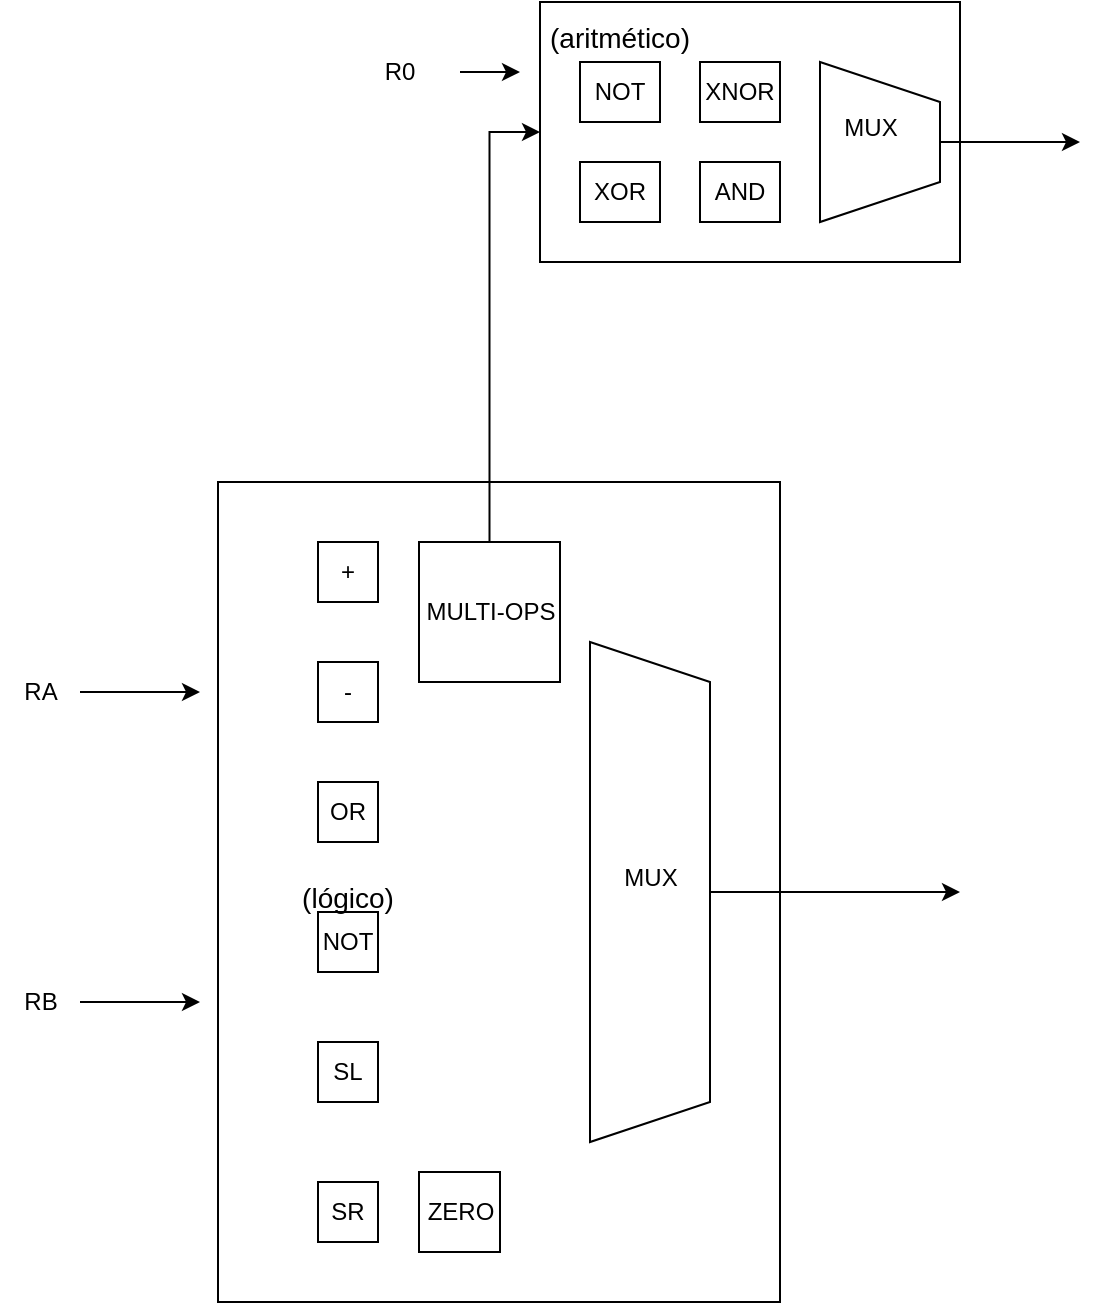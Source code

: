 <mxfile version="27.1.1">
  <diagram name="PÃ¡gina-1" id="wjpMNCQlULNt_7o0CSOt">
    <mxGraphModel dx="1301" dy="799" grid="1" gridSize="10" guides="1" tooltips="1" connect="1" arrows="1" fold="1" page="1" pageScale="1" pageWidth="827" pageHeight="1169" math="0" shadow="0">
      <root>
        <mxCell id="0" />
        <mxCell id="1" parent="0" />
        <mxCell id="pXhN5apPgbjw7_3pU-Wd-1" value="" style="whiteSpace=wrap;html=1;" parent="1" vertex="1">
          <mxGeometry x="239" y="510" width="281" height="410" as="geometry" />
        </mxCell>
        <mxCell id="pXhN5apPgbjw7_3pU-Wd-3" value="+" style="whiteSpace=wrap;html=1;" parent="1" vertex="1">
          <mxGeometry x="289" y="540" width="30" height="30" as="geometry" />
        </mxCell>
        <mxCell id="pXhN5apPgbjw7_3pU-Wd-4" value="NOT" style="whiteSpace=wrap;html=1;" parent="1" vertex="1">
          <mxGeometry x="289" y="725" width="30" height="30" as="geometry" />
        </mxCell>
        <mxCell id="pXhN5apPgbjw7_3pU-Wd-6" value="OR" style="whiteSpace=wrap;html=1;" parent="1" vertex="1">
          <mxGeometry x="289" y="660" width="30" height="30" as="geometry" />
        </mxCell>
        <mxCell id="pXhN5apPgbjw7_3pU-Wd-8" value="-" style="whiteSpace=wrap;html=1;" parent="1" vertex="1">
          <mxGeometry x="289" y="600" width="30" height="30" as="geometry" />
        </mxCell>
        <mxCell id="pXhN5apPgbjw7_3pU-Wd-9" value="SL" style="whiteSpace=wrap;html=1;" parent="1" vertex="1">
          <mxGeometry x="289" y="790" width="30" height="30" as="geometry" />
        </mxCell>
        <mxCell id="pXhN5apPgbjw7_3pU-Wd-10" value="SR" style="whiteSpace=wrap;html=1;" parent="1" vertex="1">
          <mxGeometry x="289" y="860" width="30" height="30" as="geometry" />
        </mxCell>
        <mxCell id="UletXSA8wV_9DIR7e6r4-6" style="edgeStyle=orthogonalEdgeStyle;rounded=0;orthogonalLoop=1;jettySize=auto;html=1;exitX=0.5;exitY=0;exitDx=0;exitDy=0;" edge="1" parent="1" source="pXhN5apPgbjw7_3pU-Wd-11">
          <mxGeometry relative="1" as="geometry">
            <mxPoint x="610" y="715" as="targetPoint" />
          </mxGeometry>
        </mxCell>
        <mxCell id="pXhN5apPgbjw7_3pU-Wd-11" value="" style="shape=trapezoid;perimeter=trapezoidPerimeter;whiteSpace=wrap;html=1;fixedSize=1;rotation=90;" parent="1" vertex="1">
          <mxGeometry x="330" y="685" width="250" height="60" as="geometry" />
        </mxCell>
        <mxCell id="pXhN5apPgbjw7_3pU-Wd-13" value="&lt;div&gt;MUX&lt;/div&gt;&lt;div&gt;&lt;br&gt;&lt;/div&gt;" style="text;html=1;align=center;verticalAlign=middle;resizable=0;points=[];autosize=1;strokeColor=none;fillColor=none;" parent="1" vertex="1">
          <mxGeometry x="430" y="695" width="50" height="40" as="geometry" />
        </mxCell>
        <mxCell id="pXhN5apPgbjw7_3pU-Wd-14" value="ZERO" style="whiteSpace=wrap;html=1;" parent="1" vertex="1">
          <mxGeometry x="339.5" y="855" width="40.5" height="40" as="geometry" />
        </mxCell>
        <mxCell id="UletXSA8wV_9DIR7e6r4-8" style="edgeStyle=orthogonalEdgeStyle;rounded=0;orthogonalLoop=1;jettySize=auto;html=1;" edge="1" parent="1" source="pXhN5apPgbjw7_3pU-Wd-15">
          <mxGeometry relative="1" as="geometry">
            <mxPoint x="230" y="615" as="targetPoint" />
          </mxGeometry>
        </mxCell>
        <mxCell id="pXhN5apPgbjw7_3pU-Wd-15" value="RA" style="text;html=1;align=center;verticalAlign=middle;resizable=0;points=[];autosize=1;strokeColor=none;fillColor=none;" parent="1" vertex="1">
          <mxGeometry x="130" y="600" width="40" height="30" as="geometry" />
        </mxCell>
        <mxCell id="UletXSA8wV_9DIR7e6r4-9" style="edgeStyle=orthogonalEdgeStyle;rounded=0;orthogonalLoop=1;jettySize=auto;html=1;" edge="1" parent="1" source="pXhN5apPgbjw7_3pU-Wd-16">
          <mxGeometry relative="1" as="geometry">
            <mxPoint x="230" y="770" as="targetPoint" />
          </mxGeometry>
        </mxCell>
        <mxCell id="pXhN5apPgbjw7_3pU-Wd-16" value="RB" style="text;html=1;align=center;verticalAlign=middle;resizable=0;points=[];autosize=1;strokeColor=none;fillColor=none;" parent="1" vertex="1">
          <mxGeometry x="130" y="755" width="40" height="30" as="geometry" />
        </mxCell>
        <mxCell id="UletXSA8wV_9DIR7e6r4-10" style="edgeStyle=orthogonalEdgeStyle;rounded=0;orthogonalLoop=1;jettySize=auto;html=1;entryX=0;entryY=0.5;entryDx=0;entryDy=0;" edge="1" parent="1" source="UletXSA8wV_9DIR7e6r4-4" target="UletXSA8wV_9DIR7e6r4-12">
          <mxGeometry relative="1" as="geometry">
            <mxPoint x="340" y="400" as="targetPoint" />
          </mxGeometry>
        </mxCell>
        <mxCell id="UletXSA8wV_9DIR7e6r4-4" value="MULTI-OPS" style="rounded=0;whiteSpace=wrap;html=1;" vertex="1" parent="1">
          <mxGeometry x="339.5" y="540" width="70.5" height="70" as="geometry" />
        </mxCell>
        <mxCell id="UletXSA8wV_9DIR7e6r4-12" value="" style="rounded=0;whiteSpace=wrap;html=1;" vertex="1" parent="1">
          <mxGeometry x="400" y="270" width="210" height="130" as="geometry" />
        </mxCell>
        <mxCell id="UletXSA8wV_9DIR7e6r4-14" value="AND" style="whiteSpace=wrap;html=1;" vertex="1" parent="1">
          <mxGeometry x="480" y="350" width="40" height="30" as="geometry" />
        </mxCell>
        <mxCell id="UletXSA8wV_9DIR7e6r4-16" value="&lt;div&gt;XOR&lt;/div&gt;" style="whiteSpace=wrap;html=1;" vertex="1" parent="1">
          <mxGeometry x="420" y="350" width="40" height="30" as="geometry" />
        </mxCell>
        <mxCell id="UletXSA8wV_9DIR7e6r4-17" value="XNOR" style="whiteSpace=wrap;html=1;" vertex="1" parent="1">
          <mxGeometry x="480" y="300" width="40" height="30" as="geometry" />
        </mxCell>
        <mxCell id="UletXSA8wV_9DIR7e6r4-18" value="NOT" style="whiteSpace=wrap;html=1;" vertex="1" parent="1">
          <mxGeometry x="420" y="300" width="40" height="30" as="geometry" />
        </mxCell>
        <mxCell id="UletXSA8wV_9DIR7e6r4-19" style="edgeStyle=orthogonalEdgeStyle;rounded=0;orthogonalLoop=1;jettySize=auto;html=1;exitX=0.5;exitY=1;exitDx=0;exitDy=0;" edge="1" parent="1" source="UletXSA8wV_9DIR7e6r4-18" target="UletXSA8wV_9DIR7e6r4-18">
          <mxGeometry relative="1" as="geometry" />
        </mxCell>
        <mxCell id="UletXSA8wV_9DIR7e6r4-21" style="edgeStyle=orthogonalEdgeStyle;rounded=0;orthogonalLoop=1;jettySize=auto;html=1;" edge="1" parent="1" source="UletXSA8wV_9DIR7e6r4-22">
          <mxGeometry relative="1" as="geometry">
            <mxPoint x="670" y="340" as="targetPoint" />
          </mxGeometry>
        </mxCell>
        <mxCell id="UletXSA8wV_9DIR7e6r4-20" value="" style="shape=trapezoid;perimeter=trapezoidPerimeter;whiteSpace=wrap;html=1;fixedSize=1;rotation=90;" vertex="1" parent="1">
          <mxGeometry x="530" y="310" width="80" height="60" as="geometry" />
        </mxCell>
        <mxCell id="UletXSA8wV_9DIR7e6r4-27" style="edgeStyle=orthogonalEdgeStyle;rounded=0;orthogonalLoop=1;jettySize=auto;html=1;" edge="1" parent="1" source="UletXSA8wV_9DIR7e6r4-23">
          <mxGeometry relative="1" as="geometry">
            <mxPoint x="390" y="305" as="targetPoint" />
          </mxGeometry>
        </mxCell>
        <mxCell id="UletXSA8wV_9DIR7e6r4-23" value="R0" style="text;html=1;align=center;verticalAlign=middle;whiteSpace=wrap;rounded=0;" vertex="1" parent="1">
          <mxGeometry x="300" y="290" width="60" height="30" as="geometry" />
        </mxCell>
        <mxCell id="UletXSA8wV_9DIR7e6r4-22" value="&lt;div&gt;MUX&lt;/div&gt;&lt;div&gt;&lt;br&gt;&lt;/div&gt;" style="text;html=1;align=center;verticalAlign=middle;resizable=0;points=[];autosize=1;strokeColor=none;fillColor=none;" vertex="1" parent="1">
          <mxGeometry x="540" y="320" width="50" height="40" as="geometry" />
        </mxCell>
        <mxCell id="UletXSA8wV_9DIR7e6r4-29" value="(lógico)" style="text;html=1;align=center;verticalAlign=middle;whiteSpace=wrap;rounded=0;strokeWidth=2;fontStyle=0;fontSize=14;" vertex="1" parent="1">
          <mxGeometry x="284" y="700" width="40" height="35" as="geometry" />
        </mxCell>
        <mxCell id="UletXSA8wV_9DIR7e6r4-30" value="(aritmético)" style="text;html=1;align=center;verticalAlign=middle;whiteSpace=wrap;rounded=0;strokeWidth=2;fontStyle=0;fontSize=14;" vertex="1" parent="1">
          <mxGeometry x="420" y="270" width="40" height="35" as="geometry" />
        </mxCell>
      </root>
    </mxGraphModel>
  </diagram>
</mxfile>
